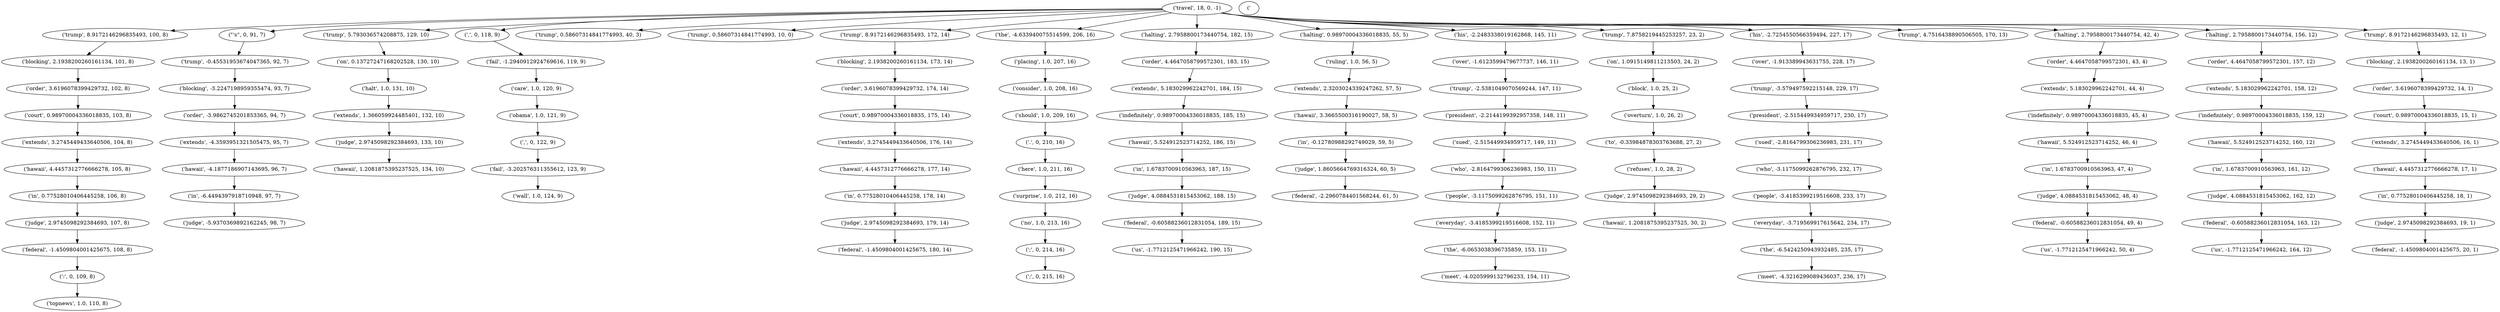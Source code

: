 strict digraph "" {
"('extends', 5.183029962242701, 44, 4)";
"('indefinitely', 0.98970004336018835, 45, 4)";
"('everyday', -3.4185399219516608, 152, 11)";
"('order', 4.4647058799572301, 43, 4)";
"('fail', -1.2940912924769616, 119, 9)";
"('.', 0, 210, 16)";
"('extends', 3.2745449433640506, 16, 1)";
"('extends', 5.183029962242701, 158, 12)";
"('people', -3.1175099262876795, 151, 11)";
"('in', 0.77528010406445258, 178, 14)";
"('order', -3.9862745201853365, 94, 7)";
"('trump', -2.5381049070569244, 147, 11)";
"('extends', -4.3593951321505475, 95, 7)";
"('order', 3.6196078399429732, 14, 1)";
"('judge', 4.0884531815453062, 162, 12)";
"('order', 4.4647058799572301, 157, 12)";
"('president', -2.515449934959717, 230, 17)";
"('judge', 1.8605664769316324, 60, 5)";
"('consider', 1.0, 208, 16)";
"('fail', -3.202576311355612, 123, 9)";
"('court', 0.98970004336018835, 175, 14)";
"('surprise', 1.0, 212, 16)";
"('extends', 3.2745449433640506, 104, 8)";
"('judge', 2.9745098292384693, 19, 1)";
"('judge', 4.0884531815453062, 188, 15)";
"('refuses', 1.0, 28, 2)";
"('judge', 2.9745098292384693, 179, 14)";
"('extends', 1.366059924485401, 132, 10)";
"('federal', -0.60588236012831054, 189, 15)";
"('sued', -2.515449934959717, 149, 11)";
"('block', 1.0, 25, 2)";
"('federal', -1.4509804001425675, 108, 8)";
"('court', 0.98970004336018835, 15, 1)";
"('order', 4.4647058799572301, 183, 15)";
"('trump', 8.9172146296835493, 100, 8)";
"('people', -3.4185399219516608, 233, 17)";
"('order', 3.6196078399429732, 174, 14)";
"('who', -2.8164799306236983, 150, 11)";
"('in', 1.6783700910563963, 161, 12)";
"('travel', 18, 0, -1)";
"('no', 1.0, 213, 16)";
"(\"'s\", 0, 91, 7)";
"('everyday', -3.719569917615642, 234, 17)";
"('in', -0.12780988292749029, 59, 5)";
"('care', 1.0, 120, 9)";
"('hawaii', 4.4457312776666278, 105, 8)";
"('federal', -1.4509804001425675, 180, 14)";
"('federal', -0.60588236012831054, 49, 4)";
"('trump', 5.793036574208875, 129, 10)";
"('blocking', 2.1938200260161134, 101, 8)";
"(',', 0, 118, 9)";
"('in', -6.4494397918710948, 97, 7)";
"('trump', 0.58607314841774993, 40, 3)";
"('trump', 0.58607314841774993, 10, 0)";
"('blocking', 2.1938200260161134, 13, 1)";
"('hawaii', 4.4457312776666278, 177, 14)";
"('hawaii', 3.3665500316190027, 58, 5)";
"('federal', -0.60588236012831054, 163, 12)";
"('trump', 8.9172146296835493, 172, 14)";
"('hawaii', 5.524912523714252, 160, 12)";
"('in', 0.77528010406445258, 18, 1)";
"('on', 0.13727247168202528, 130, 10)";
"('halt', 1.0, 131, 10)";
"('sued', -2.8164799306236983, 231, 17)";
"('meet', -4.0205999132796233, 154, 11)";
"('placing', 1.0, 207, 16)";
"('who', -3.1175099262876795, 232, 17)";
"('overturn', 1.0, 26, 2)";
"('hawaii', 5.524912523714252, 186, 15)";
"('trump', -0.45531953674047365, 92, 7)";
"('the', -4.633940075514599, 206, 16)";
"('judge', 2.9745098292384693, 133, 10)";
"('should', 1.0, 209, 16)";
"('in', 0.77528010406445258, 106, 8)";
"('wall', 1.0, 124, 9)";
"(';', 0, 215, 16)";
"('the', -6.0653038396735859, 153, 11)";
"('hawaii', 4.4457312776666278, 17, 1)";
"('in', 1.6783700910563963, 47, 4)";
"('trump', -3.579497592215148, 229, 17)";
"('extends', 2.3203024339247262, 57, 5)";
"('blocking', -3.2247198959355474, 93, 7)";
"('judge', -5.9370369892162245, 98, 7)";
"('us', -1.7712125471966242, 50, 4)";
"('meet', -4.3216299089436037, 236, 17)";
"('over', -1.6123599479677737, 146, 11)";
"('halting', 2.7958800173440754, 182, 15)";
"('obama', 1.0, 121, 9)";
"('court', 0.98970004336018835, 103, 8)";
"('hawaii', 1.2081875395237525, 134, 10)";
"('to', -0.33984878303763688, 27, 2)";
"('hawaii', 5.524912523714252, 46, 4)";
"('president', -2.2144199392957358, 148, 11)";
"('blocking', 2.1938200260161134, 173, 14)";
"('halting', 0.98970004336018835, 55, 5)";
"('here', 1.0, 211, 16)";
"('his', -2.2483338019162868, 145, 11)";
"('";
"('hawaii', 1.2081875395237525, 30, 2)";
"('ruling', 1.0, 56, 5)";
"(',', 0, 122, 9)";
"('trump', 7.8758219445253257, 23, 2)";
"('his', -2.7254550566359494, 227, 17)";
"('extends', 3.2745449433640506, 176, 14)";
"('us', -1.7712125471966242, 190, 15)";
"('topnews', 1.0, 110, 8)";
"('trump', 4.7516438890506505, 170, 13)";
"('judge', 2.9745098292384693, 29, 2)";
"('federal', -1.4509804001425675, 20, 1)";
"('extends', 5.183029962242701, 184, 15)";
"(';', 0, 214, 16)";
"('federal', -2.2960784401568244, 61, 5)";
"('us', -1.7712125471966242, 164, 12)";
"('over', -1.913389943631755, 228, 17)";
"('halting', 2.7958800173440754, 42, 4)";
"('on', 1.0915149811213503, 24, 2)";
"('in', 1.6783700910563963, 187, 15)";
"('halting', 2.7958800173440754, 156, 12)";
"('order', 3.6196078399429732, 102, 8)";
"('indefinitely', 0.98970004336018835, 159, 12)";
"('indefinitely', 0.98970004336018835, 185, 15)";
"('trump', 8.9172146296835493, 12, 1)";
"('judge', 2.9745098292384693, 107, 8)";
"('the', -6.5424250943932485, 235, 17)";
"('judge', 4.0884531815453062, 48, 4)";
"('hawaii', -4.1877186907143695, 96, 7)";
"('extends', 5.183029962242701, 44, 4)" -> "('indefinitely', 0.98970004336018835, 45, 4)";
"('indefinitely', 0.98970004336018835, 45, 4)" -> "('hawaii', 5.524912523714252, 46, 4)";
"('everyday', -3.4185399219516608, 152, 11)" -> "('the', -6.0653038396735859, 153, 11)";
"('order', 4.4647058799572301, 43, 4)" -> "('extends', 5.183029962242701, 44, 4)";
"('fail', -1.2940912924769616, 119, 9)" -> "('care', 1.0, 120, 9)";
"('.', 0, 210, 16)" -> "('here', 1.0, 211, 16)";
"('extends', 3.2745449433640506, 16, 1)" -> "('hawaii', 4.4457312776666278, 17, 1)";
"('extends', 5.183029962242701, 158, 12)" -> "('indefinitely', 0.98970004336018835, 159, 12)";
"('people', -3.1175099262876795, 151, 11)" -> "('everyday', -3.4185399219516608, 152, 11)";
"('in', 0.77528010406445258, 178, 14)" -> "('judge', 2.9745098292384693, 179, 14)";
"('order', -3.9862745201853365, 94, 7)" -> "('extends', -4.3593951321505475, 95, 7)";
"('trump', -2.5381049070569244, 147, 11)" -> "('president', -2.2144199392957358, 148, 11)";
"('extends', -4.3593951321505475, 95, 7)" -> "('hawaii', -4.1877186907143695, 96, 7)";
"('order', 3.6196078399429732, 14, 1)" -> "('court', 0.98970004336018835, 15, 1)";
"('judge', 4.0884531815453062, 162, 12)" -> "('federal', -0.60588236012831054, 163, 12)";
"('order', 4.4647058799572301, 157, 12)" -> "('extends', 5.183029962242701, 158, 12)";
"('president', -2.515449934959717, 230, 17)" -> "('sued', -2.8164799306236983, 231, 17)";
"('judge', 1.8605664769316324, 60, 5)" -> "('federal', -2.2960784401568244, 61, 5)";
"('consider', 1.0, 208, 16)" -> "('should', 1.0, 209, 16)";
"('fail', -3.202576311355612, 123, 9)" -> "('wall', 1.0, 124, 9)";
"('court', 0.98970004336018835, 175, 14)" -> "('extends', 3.2745449433640506, 176, 14)";
"('surprise', 1.0, 212, 16)" -> "('no', 1.0, 213, 16)";
"('extends', 3.2745449433640506, 104, 8)" -> "('hawaii', 4.4457312776666278, 105, 8)";
"('judge', 2.9745098292384693, 19, 1)" -> "('federal', -1.4509804001425675, 20, 1)";
"('judge', 4.0884531815453062, 188, 15)" -> "('federal', -0.60588236012831054, 189, 15)";
"('refuses', 1.0, 28, 2)" -> "('judge', 2.9745098292384693, 29, 2)";
"('judge', 2.9745098292384693, 179, 14)" -> "('federal', -1.4509804001425675, 180, 14)";
"('extends', 1.366059924485401, 132, 10)" -> "('judge', 2.9745098292384693, 133, 10)";
"('federal', -0.60588236012831054, 189, 15)" -> "('us', -1.7712125471966242, 190, 15)";
"('sued', -2.515449934959717, 149, 11)" -> "('who', -2.8164799306236983, 150, 11)";
"('block', 1.0, 25, 2)" -> "('overturn', 1.0, 26, 2)";
"('federal', -1.4509804001425675, 108, 8)" -> "(':', 0, 109, 8)";
"('court', 0.98970004336018835, 15, 1)" -> "('extends', 3.2745449433640506, 16, 1)";
"('order', 4.4647058799572301, 183, 15)" -> "('extends', 5.183029962242701, 184, 15)";
"('trump', 8.9172146296835493, 100, 8)" -> "('blocking', 2.1938200260161134, 101, 8)";
"('people', -3.4185399219516608, 233, 17)" -> "('everyday', -3.719569917615642, 234, 17)";
"('order', 3.6196078399429732, 174, 14)" -> "('court', 0.98970004336018835, 175, 14)";
"('who', -2.8164799306236983, 150, 11)" -> "('people', -3.1175099262876795, 151, 11)";
"('in', 1.6783700910563963, 161, 12)" -> "('judge', 4.0884531815453062, 162, 12)";
"('travel', 18, 0, -1)" -> "('halting', 2.7958800173440754, 182, 15)";
"('travel', 18, 0, -1)" -> "('his', -2.2483338019162868, 145, 11)";
"('travel', 18, 0, -1)" -> "('halting', 2.7958800173440754, 156, 12)";
"('travel', 18, 0, -1)" -> "('halting', 0.98970004336018835, 55, 5)";
"('travel', 18, 0, -1)" -> "(',', 0, 118, 9)";
"('travel', 18, 0, -1)" -> "('trump', 0.58607314841774993, 40, 3)";
"('travel', 18, 0, -1)" -> "('trump', 0.58607314841774993, 10, 0)";
"('travel', 18, 0, -1)" -> "('trump', 8.9172146296835493, 100, 8)";
"('travel', 18, 0, -1)" -> "('his', -2.7254550566359494, 227, 17)";
"('travel', 18, 0, -1)" -> "('the', -4.633940075514599, 206, 16)";
"('travel', 18, 0, -1)" -> "('halting', 2.7958800173440754, 42, 4)";
"('travel', 18, 0, -1)" -> "('trump', 8.9172146296835493, 172, 14)";
"('travel', 18, 0, -1)" -> "('trump', 8.9172146296835493, 12, 1)";
"('travel', 18, 0, -1)" -> "('trump', 4.7516438890506505, 170, 13)";
"('travel', 18, 0, -1)" -> "('trump', 5.793036574208875, 129, 10)";
"('travel', 18, 0, -1)" -> "(\"'s\", 0, 91, 7)";
"('travel', 18, 0, -1)" -> "('trump', 7.8758219445253257, 23, 2)";
"('no', 1.0, 213, 16)" -> "(';', 0, 214, 16)";
"(\"'s\", 0, 91, 7)" -> "('trump', -0.45531953674047365, 92, 7)";
"('everyday', -3.719569917615642, 234, 17)" -> "('the', -6.5424250943932485, 235, 17)";
"('in', -0.12780988292749029, 59, 5)" -> "('judge', 1.8605664769316324, 60, 5)";
"('care', 1.0, 120, 9)" -> "('obama', 1.0, 121, 9)";
"('hawaii', 4.4457312776666278, 105, 8)" -> "('in', 0.77528010406445258, 106, 8)";
"('federal', -0.60588236012831054, 49, 4)" -> "('us', -1.7712125471966242, 50, 4)";
"('trump', 5.793036574208875, 129, 10)" -> "('on', 0.13727247168202528, 130, 10)";
"('blocking', 2.1938200260161134, 101, 8)" -> "('order', 3.6196078399429732, 102, 8)";
"(',', 0, 118, 9)" -> "('fail', -1.2940912924769616, 119, 9)";
"('in', -6.4494397918710948, 97, 7)" -> "('judge', -5.9370369892162245, 98, 7)";
"('blocking', 2.1938200260161134, 13, 1)" -> "('order', 3.6196078399429732, 14, 1)";
"('hawaii', 4.4457312776666278, 177, 14)" -> "('in', 0.77528010406445258, 178, 14)";
"('hawaii', 3.3665500316190027, 58, 5)" -> "('in', -0.12780988292749029, 59, 5)";
"('federal', -0.60588236012831054, 163, 12)" -> "('us', -1.7712125471966242, 164, 12)";
"('trump', 8.9172146296835493, 172, 14)" -> "('blocking', 2.1938200260161134, 173, 14)";
"('hawaii', 5.524912523714252, 160, 12)" -> "('in', 1.6783700910563963, 161, 12)";
"('in', 0.77528010406445258, 18, 1)" -> "('judge', 2.9745098292384693, 19, 1)";
"('on', 0.13727247168202528, 130, 10)" -> "('halt', 1.0, 131, 10)";
"('halt', 1.0, 131, 10)" -> "('extends', 1.366059924485401, 132, 10)";
"('sued', -2.8164799306236983, 231, 17)" -> "('who', -3.1175099262876795, 232, 17)";
"('placing', 1.0, 207, 16)" -> "('consider', 1.0, 208, 16)";
"('who', -3.1175099262876795, 232, 17)" -> "('people', -3.4185399219516608, 233, 17)";
"('overturn', 1.0, 26, 2)" -> "('to', -0.33984878303763688, 27, 2)";
"('hawaii', 5.524912523714252, 186, 15)" -> "('in', 1.6783700910563963, 187, 15)";
"('trump', -0.45531953674047365, 92, 7)" -> "('blocking', -3.2247198959355474, 93, 7)";
"('the', -4.633940075514599, 206, 16)" -> "('placing', 1.0, 207, 16)";
"('judge', 2.9745098292384693, 133, 10)" -> "('hawaii', 1.2081875395237525, 134, 10)";
"('should', 1.0, 209, 16)" -> "('.', 0, 210, 16)";
"('in', 0.77528010406445258, 106, 8)" -> "('judge', 2.9745098292384693, 107, 8)";
"('the', -6.0653038396735859, 153, 11)" -> "('meet', -4.0205999132796233, 154, 11)";
"('hawaii', 4.4457312776666278, 17, 1)" -> "('in', 0.77528010406445258, 18, 1)";
"('in', 1.6783700910563963, 47, 4)" -> "('judge', 4.0884531815453062, 48, 4)";
"('trump', -3.579497592215148, 229, 17)" -> "('president', -2.515449934959717, 230, 17)";
"('extends', 2.3203024339247262, 57, 5)" -> "('hawaii', 3.3665500316190027, 58, 5)";
"('blocking', -3.2247198959355474, 93, 7)" -> "('order', -3.9862745201853365, 94, 7)";
"('over', -1.6123599479677737, 146, 11)" -> "('trump', -2.5381049070569244, 147, 11)";
"('halting', 2.7958800173440754, 182, 15)" -> "('order', 4.4647058799572301, 183, 15)";
"('obama', 1.0, 121, 9)" -> "(',', 0, 122, 9)";
"('court', 0.98970004336018835, 103, 8)" -> "('extends', 3.2745449433640506, 104, 8)";
"('to', -0.33984878303763688, 27, 2)" -> "('refuses', 1.0, 28, 2)";
"('hawaii', 5.524912523714252, 46, 4)" -> "('in', 1.6783700910563963, 47, 4)";
"('president', -2.2144199392957358, 148, 11)" -> "('sued', -2.515449934959717, 149, 11)";
"('blocking', 2.1938200260161134, 173, 14)" -> "('order', 3.6196078399429732, 174, 14)";
"('halting', 0.98970004336018835, 55, 5)" -> "('ruling', 1.0, 56, 5)";
"('here', 1.0, 211, 16)" -> "('surprise', 1.0, 212, 16)";
"('his', -2.2483338019162868, 145, 11)" -> "('over', -1.6123599479677737, 146, 11)";
"(':', 0, 109, 8)" -> "('topnews', 1.0, 110, 8)";
"('ruling', 1.0, 56, 5)" -> "('extends', 2.3203024339247262, 57, 5)";
"(',', 0, 122, 9)" -> "('fail', -3.202576311355612, 123, 9)";
"('trump', 7.8758219445253257, 23, 2)" -> "('on', 1.0915149811213503, 24, 2)";
"('his', -2.7254550566359494, 227, 17)" -> "('over', -1.913389943631755, 228, 17)";
"('extends', 3.2745449433640506, 176, 14)" -> "('hawaii', 4.4457312776666278, 177, 14)";
"('judge', 2.9745098292384693, 29, 2)" -> "('hawaii', 1.2081875395237525, 30, 2)";
"('extends', 5.183029962242701, 184, 15)" -> "('indefinitely', 0.98970004336018835, 185, 15)";
"(';', 0, 214, 16)" -> "(';', 0, 215, 16)";
"('over', -1.913389943631755, 228, 17)" -> "('trump', -3.579497592215148, 229, 17)";
"('halting', 2.7958800173440754, 42, 4)" -> "('order', 4.4647058799572301, 43, 4)";
"('on', 1.0915149811213503, 24, 2)" -> "('block', 1.0, 25, 2)";
"('in', 1.6783700910563963, 187, 15)" -> "('judge', 4.0884531815453062, 188, 15)";
"('halting', 2.7958800173440754, 156, 12)" -> "('order', 4.4647058799572301, 157, 12)";
"('order', 3.6196078399429732, 102, 8)" -> "('court', 0.98970004336018835, 103, 8)";
"('indefinitely', 0.98970004336018835, 159, 12)" -> "('hawaii', 5.524912523714252, 160, 12)";
"('indefinitely', 0.98970004336018835, 185, 15)" -> "('hawaii', 5.524912523714252, 186, 15)";
"('trump', 8.9172146296835493, 12, 1)" -> "('blocking', 2.1938200260161134, 13, 1)";
"('judge', 2.9745098292384693, 107, 8)" -> "('federal', -1.4509804001425675, 108, 8)";
"('the', -6.5424250943932485, 235, 17)" -> "('meet', -4.3216299089436037, 236, 17)";
"('judge', 4.0884531815453062, 48, 4)" -> "('federal', -0.60588236012831054, 49, 4)";
"('hawaii', -4.1877186907143695, 96, 7)" -> "('in', -6.4494397918710948, 97, 7)";
}
